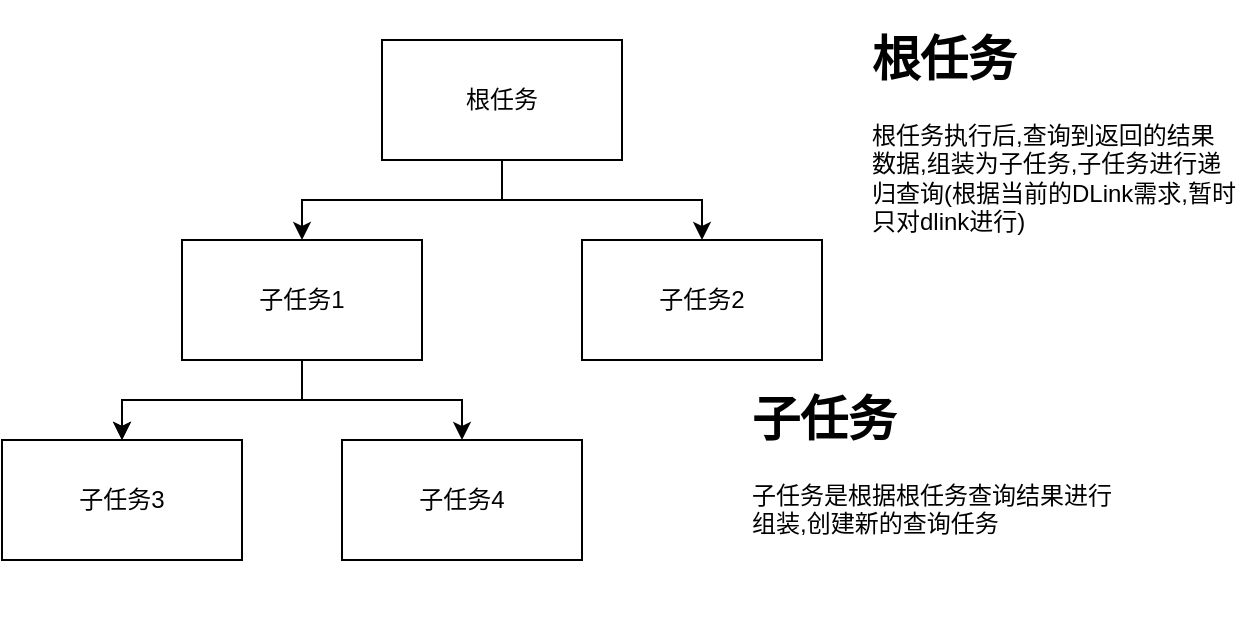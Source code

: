 <mxfile version="20.2.3" type="github">
  <diagram id="hUTSywVGC1q6C7QXUYCx" name="第 1 页">
    <mxGraphModel dx="1422" dy="1969" grid="1" gridSize="10" guides="1" tooltips="1" connect="1" arrows="1" fold="1" page="1" pageScale="1" pageWidth="827" pageHeight="1169" math="0" shadow="0">
      <root>
        <mxCell id="0" />
        <mxCell id="1" parent="0" />
        <mxCell id="wzwHOWVhJwRJv5V0Fny8-3" value="" style="edgeStyle=orthogonalEdgeStyle;rounded=0;orthogonalLoop=1;jettySize=auto;html=1;" edge="1" parent="1" source="wzwHOWVhJwRJv5V0Fny8-1" target="wzwHOWVhJwRJv5V0Fny8-2">
          <mxGeometry relative="1" as="geometry" />
        </mxCell>
        <mxCell id="wzwHOWVhJwRJv5V0Fny8-5" value="" style="edgeStyle=orthogonalEdgeStyle;rounded=0;orthogonalLoop=1;jettySize=auto;html=1;" edge="1" parent="1" source="wzwHOWVhJwRJv5V0Fny8-1" target="wzwHOWVhJwRJv5V0Fny8-4">
          <mxGeometry relative="1" as="geometry" />
        </mxCell>
        <mxCell id="wzwHOWVhJwRJv5V0Fny8-1" value="根任务" style="rounded=0;whiteSpace=wrap;html=1;" vertex="1" parent="1">
          <mxGeometry x="320" y="10" width="120" height="60" as="geometry" />
        </mxCell>
        <mxCell id="wzwHOWVhJwRJv5V0Fny8-7" value="" style="edgeStyle=orthogonalEdgeStyle;rounded=0;orthogonalLoop=1;jettySize=auto;html=1;" edge="1" parent="1" source="wzwHOWVhJwRJv5V0Fny8-2" target="wzwHOWVhJwRJv5V0Fny8-6">
          <mxGeometry relative="1" as="geometry" />
        </mxCell>
        <mxCell id="wzwHOWVhJwRJv5V0Fny8-8" value="" style="edgeStyle=orthogonalEdgeStyle;rounded=0;orthogonalLoop=1;jettySize=auto;html=1;" edge="1" parent="1" source="wzwHOWVhJwRJv5V0Fny8-2" target="wzwHOWVhJwRJv5V0Fny8-6">
          <mxGeometry relative="1" as="geometry" />
        </mxCell>
        <mxCell id="wzwHOWVhJwRJv5V0Fny8-10" value="" style="edgeStyle=orthogonalEdgeStyle;rounded=0;orthogonalLoop=1;jettySize=auto;html=1;" edge="1" parent="1" source="wzwHOWVhJwRJv5V0Fny8-2" target="wzwHOWVhJwRJv5V0Fny8-9">
          <mxGeometry relative="1" as="geometry" />
        </mxCell>
        <mxCell id="wzwHOWVhJwRJv5V0Fny8-2" value="子任务1" style="rounded=0;whiteSpace=wrap;html=1;" vertex="1" parent="1">
          <mxGeometry x="220" y="110" width="120" height="60" as="geometry" />
        </mxCell>
        <mxCell id="wzwHOWVhJwRJv5V0Fny8-4" value="子任务2" style="rounded=0;whiteSpace=wrap;html=1;" vertex="1" parent="1">
          <mxGeometry x="420" y="110" width="120" height="60" as="geometry" />
        </mxCell>
        <mxCell id="wzwHOWVhJwRJv5V0Fny8-6" value="子任务3" style="rounded=0;whiteSpace=wrap;html=1;" vertex="1" parent="1">
          <mxGeometry x="130" y="210" width="120" height="60" as="geometry" />
        </mxCell>
        <mxCell id="wzwHOWVhJwRJv5V0Fny8-9" value="子任务4" style="rounded=0;whiteSpace=wrap;html=1;" vertex="1" parent="1">
          <mxGeometry x="300" y="210" width="120" height="60" as="geometry" />
        </mxCell>
        <mxCell id="wzwHOWVhJwRJv5V0Fny8-12" value="&lt;h1&gt;根任务&lt;/h1&gt;&lt;p&gt;根任务执行后,查询到返回的结果数据,组装为子任务,子任务进行递归查询(根据当前的DLink需求,暂时只对dlink进行)&lt;/p&gt;" style="text;html=1;strokeColor=none;fillColor=none;spacing=5;spacingTop=-20;whiteSpace=wrap;overflow=hidden;rounded=0;" vertex="1" parent="1">
          <mxGeometry x="560" width="190" height="120" as="geometry" />
        </mxCell>
        <mxCell id="wzwHOWVhJwRJv5V0Fny8-13" value="&lt;h1&gt;子任务&lt;/h1&gt;&lt;p&gt;子任务是根据根任务查询结果进行组装,创建新的查询任务&lt;/p&gt;" style="text;html=1;strokeColor=none;fillColor=none;spacing=5;spacingTop=-20;whiteSpace=wrap;overflow=hidden;rounded=0;" vertex="1" parent="1">
          <mxGeometry x="500" y="180" width="190" height="120" as="geometry" />
        </mxCell>
      </root>
    </mxGraphModel>
  </diagram>
</mxfile>
